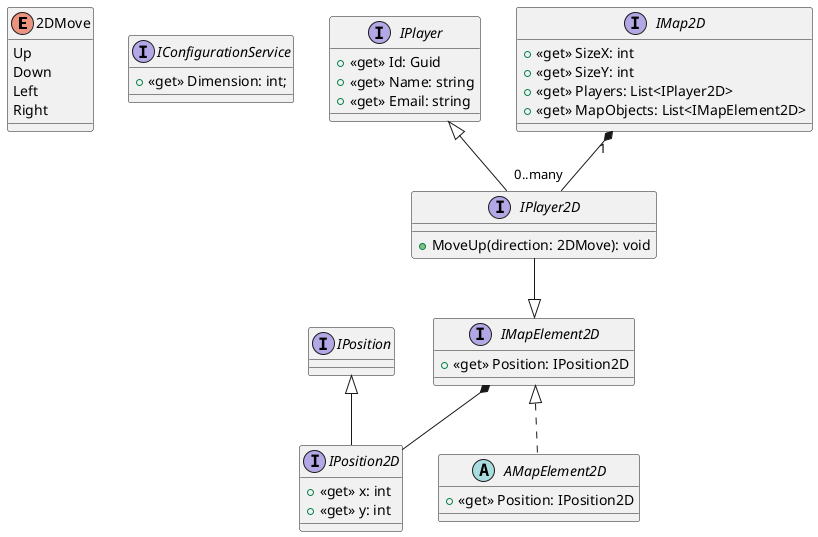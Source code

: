 @startuml class-architecture

skinparam groupInheritance 4

enum 2DMove {
    Up
    Down
    Left
    Right
}

interface IConfigurationService {
    + <<get>> Dimension: int;
}

interface IPosition {

}

interface IPosition2D extends IPosition {
    + <<get>> x: int
    + <<get>> y: int
}

interface IPlayer {
    + <<get>> Id: Guid
    + <<get>> Name: string
    + <<get>> Email: string
}

interface IPlayer2D extends IPlayer {
    + MoveUp(direction: 2DMove): void
}

interface IMap2D {
    + <<get>> SizeX: int
    + <<get>> SizeY: int 
    + <<get>> Players: List<IPlayer2D>
    + <<get>> MapObjects: List<IMapElement2D>
}

interface IMapElement2D {
    + <<get>> Position: IPosition2D 
}


abstract AMapElement2D implements IMapElement2D {
    + <<get>> Position: IPosition2D 
}


IMapElement2D *-- IPosition2D
IPlayer2D --|> IMapElement2D
IMap2D "1" *-- "0..many" IPlayer2D

@enduml